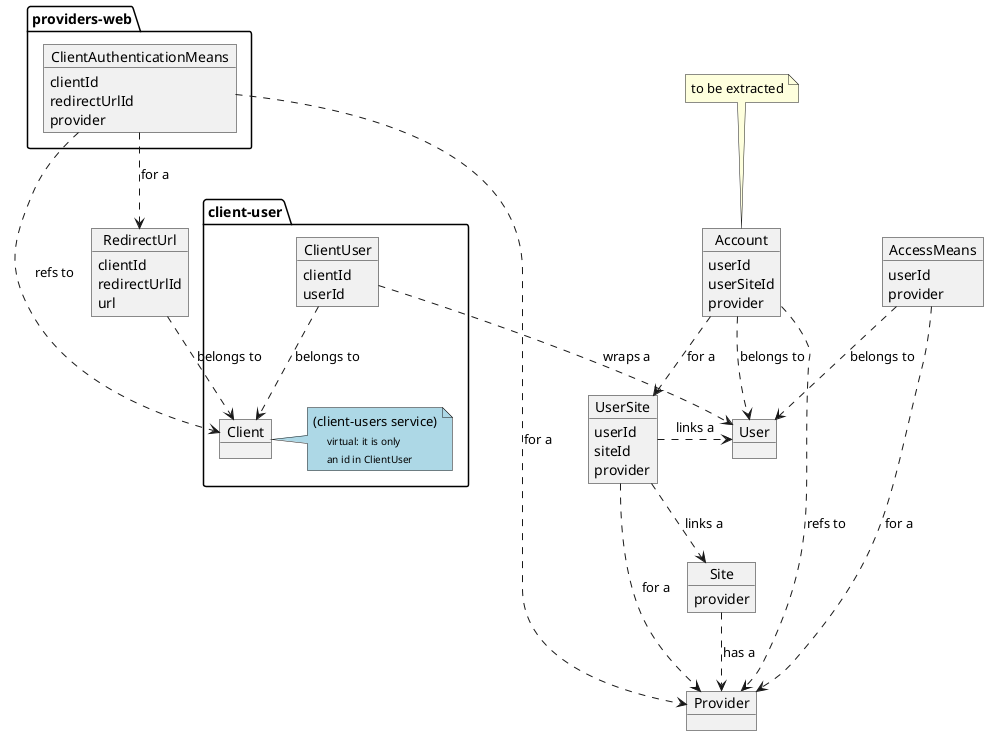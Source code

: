 @startuml
object User

object Site
Site : provider

object UserSite {
    userId
    siteId
    provider
}

object AccessMeans {
    userId
    provider
}

object Provider
object Account
note top: to be extracted

package client-user {
    object Client {
    }
    note right #lightblue
    (client-users service)
        <size:10>virtual: it is only </size>
        <size:10>an id in ClientUser</size>
    endnote

    object ClientUser {
        clientId
        userId
    }
}

package providers-web {
    object ClientAuthenticationMeans {
        clientId
        redirectUrlId
        provider
    }
}

object RedirectUrl {
    clientId
    redirectUrlId
    url
}

object Account {
    userId
    userSiteId
    provider
}

' This diagram can get messy so make sure to use arrow lengths with care
UserSite .> User : links a
UserSite ..> Site : links a
UserSite .> Provider : for a
Site ..> Provider : has a
AccessMeans ..> User : belongs to
AccessMeans ..> Provider : for a
ClientUser ..> Client : belongs to
ClientUser ..> User : wraps a
RedirectUrl ..> Client : belongs to
ClientAuthenticationMeans ..> Client : refs to
ClientAuthenticationMeans ..> RedirectUrl : for a
ClientAuthenticationMeans ..> Provider : for a
Account ..> User : belongs to
Account ..> UserSite : for a
Account ..> Provider : refs to
@enduml
